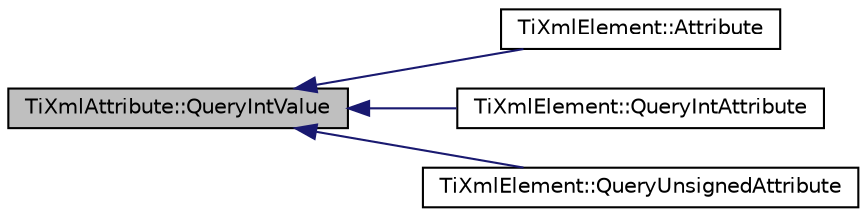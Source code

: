 digraph G
{
  edge [fontname="Helvetica",fontsize="10",labelfontname="Helvetica",labelfontsize="10"];
  node [fontname="Helvetica",fontsize="10",shape=record];
  rankdir="LR";
  Node1 [label="TiXmlAttribute::QueryIntValue",height=0.2,width=0.4,color="black", fillcolor="grey75", style="filled" fontcolor="black"];
  Node1 -> Node2 [dir="back",color="midnightblue",fontsize="10",style="solid",fontname="Helvetica"];
  Node2 [label="TiXmlElement::Attribute",height=0.2,width=0.4,color="black", fillcolor="white", style="filled",URL="$class_ti_xml_element.html#aa9192e80567b5042dbded80b78c44339"];
  Node1 -> Node3 [dir="back",color="midnightblue",fontsize="10",style="solid",fontname="Helvetica"];
  Node3 [label="TiXmlElement::QueryIntAttribute",height=0.2,width=0.4,color="black", fillcolor="white", style="filled",URL="$class_ti_xml_element.html#aea0bfe471380f281c5945770ddbf52b9"];
  Node1 -> Node4 [dir="back",color="midnightblue",fontsize="10",style="solid",fontname="Helvetica"];
  Node4 [label="TiXmlElement::QueryUnsignedAttribute",height=0.2,width=0.4,color="black", fillcolor="white", style="filled",URL="$class_ti_xml_element.html#ae48df644f890ab86fa19839ac401f00d",tooltip="QueryUnsignedAttribute examines the attribute - see QueryIntAttribute()."];
}
